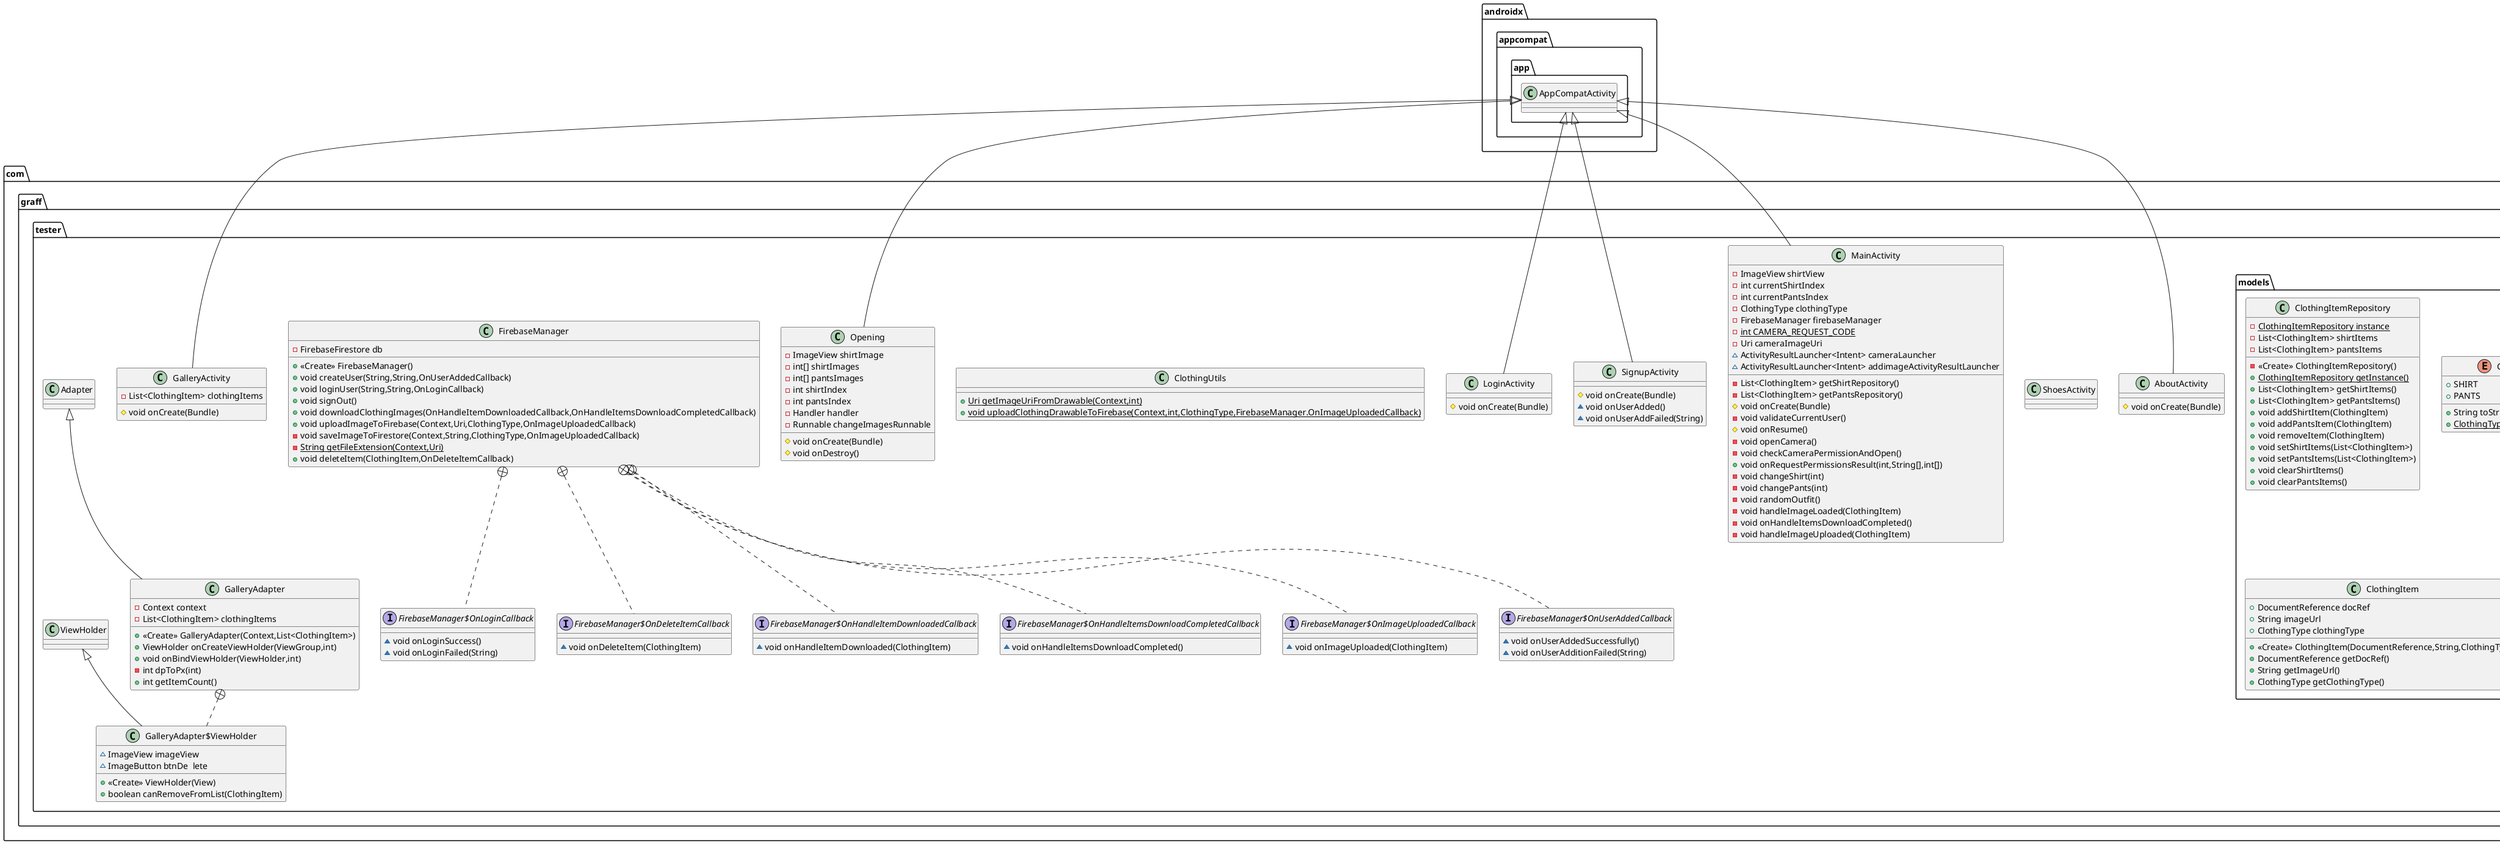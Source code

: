 @startuml
class com.graff.tester.AboutActivity {
# void onCreate(Bundle)
}

class com.graff.tester.models.ClothingItemRepository {
- {static} ClothingItemRepository instance
- List<ClothingItem> shirtItems
- List<ClothingItem> pantsItems
- <<Create>> ClothingItemRepository()
+ {static} ClothingItemRepository getInstance()
+ List<ClothingItem> getShirtItems()
+ List<ClothingItem> getPantsItems()
+ void addShirtItem(ClothingItem)
+ void addPantsItem(ClothingItem)
+ void removeItem(ClothingItem)
+ void setShirtItems(List<ClothingItem>)
+ void setPantsItems(List<ClothingItem>)
+ void clearShirtItems()
+ void clearPantsItems()
}


class com.graff.tester.GalleryAdapter {
- Context context
- List<ClothingItem> clothingItems
+ <<Create>> GalleryAdapter(Context,List<ClothingItem>)
+ ViewHolder onCreateViewHolder(ViewGroup,int)
+ void onBindViewHolder(ViewHolder,int)
- int dpToPx(int)
+ int getItemCount()
}


class com.graff.tester.GalleryAdapter$ViewHolder {
~ ImageView imageView
~ ImageButton btnDe  lete
+ <<Create>> ViewHolder(View)
+ boolean canRemoveFromList(ClothingItem)
}


class com.graff.tester.ShoesActivity {
}
class com.graff.tester.MainActivity {
- ImageView shirtView
- int currentShirtIndex
- int currentPantsIndex
- ClothingType clothingType
- FirebaseManager firebaseManager
- {static} int CAMERA_REQUEST_CODE
- Uri cameraImageUri
~ ActivityResultLauncher<Intent> cameraLauncher
~ ActivityResultLauncher<Intent> addimageActivityResultLauncher
- List<ClothingItem> getShirtRepository()
- List<ClothingItem> getPantsRepository()
# void onCreate(Bundle)
- void validateCurrentUser()
# void onResume()
- void openCamera()
- void checkCameraPermissionAndOpen()
+ void onRequestPermissionsResult(int,String[],int[])
- void changeShirt(int)
- void changePants(int)
- void randomOutfit()
- void handleImageLoaded(ClothingItem)
- void onHandleItemsDownloadCompleted()
- void handleImageUploaded(ClothingItem)
}


enum com.graff.tester.models.ClothingType {
+  SHIRT
+  PANTS
+ String toString()
+ {static} ClothingType fromString(String)
}


class com.graff.tester.SignupActivity {
# void onCreate(Bundle)
~ void onUserAdded()
~ void onUserAddFailed(String)
}

class com.graff.tester.LoginActivity {
# void onCreate(Bundle)
}

class com.graff.tester.ClothingUtils {
+ {static} Uri getImageUriFromDrawable(Context,int)
+ {static} void uploadClothingDrawableToFirebase(Context,int,ClothingType,FirebaseManager.OnImageUploadedCallback)
}

class com.graff.tester.Opening {
- ImageView shirtImage
- int[] shirtImages
- int[] pantsImages
- int shirtIndex
- int pantsIndex
- Handler handler
- Runnable changeImagesRunnable
# void onCreate(Bundle)
# void onDestroy()
}


class com.graff.tester.models.ClothingItem {
+ DocumentReference docRef
+ String imageUrl
+ ClothingType clothingType
+ <<Create>> ClothingItem(DocumentReference,String,ClothingType)
+ DocumentReference getDocRef()
+ String getImageUrl()
+ ClothingType getClothingType()
}


class com.graff.tester.FirebaseManager {
- FirebaseFirestore db
+ <<Create>> FirebaseManager()
+ void createUser(String,String,OnUserAddedCallback)
+ void loginUser(String,String,OnLoginCallback)
+ void signOut()
+ void downloadClothingImages(OnHandleItemDownloadedCallback,OnHandleItemsDownloadCompletedCallback)
+ void uploadImageToFirebase(Context,Uri,ClothingType,OnImageUploadedCallback)
- void saveImageToFirestore(Context,String,ClothingType,OnImageUploadedCallback)
- {static} String getFileExtension(Context,Uri)
+ void deleteItem(ClothingItem,OnDeleteItemCallback)
}


interface com.graff.tester.FirebaseManager$OnLoginCallback {
~ void onLoginSuccess()
~ void onLoginFailed(String)
}

interface com.graff.tester.FirebaseManager$OnDeleteItemCallback {
~ void onDeleteItem(ClothingItem)
}

interface com.graff.tester.FirebaseManager$OnHandleItemDownloadedCallback {
~ void onHandleItemDownloaded(ClothingItem)
}

interface com.graff.tester.FirebaseManager$OnHandleItemsDownloadCompletedCallback {
~ void onHandleItemsDownloadCompleted()
}

interface com.graff.tester.FirebaseManager$OnImageUploadedCallback {
~ void onImageUploaded(ClothingItem)
}

interface com.graff.tester.FirebaseManager$OnUserAddedCallback {
~ void onUserAddedSuccessfully()
~ void onUserAdditionFailed(String)
}

class com.graff.tester.GalleryActivity {
- List<ClothingItem> clothingItems
# void onCreate(Bundle)
}




androidx.appcompat.app.AppCompatActivity <|-- com.graff.tester.AboutActivity
com.graff.tester.Adapter <|-- com.graff.tester.GalleryAdapter
com.graff.tester.GalleryAdapter +.. com.graff.tester.GalleryAdapter$ViewHolder
com.graff.tester.ViewHolder <|-- com.graff.tester.GalleryAdapter$ViewHolder
androidx.appcompat.app.AppCompatActivity <|-- com.graff.tester.MainActivity
androidx.appcompat.app.AppCompatActivity <|-- com.graff.tester.SignupActivity
androidx.appcompat.app.AppCompatActivity <|-- com.graff.tester.LoginActivity
androidx.appcompat.app.AppCompatActivity <|-- com.graff.tester.Opening
com.graff.tester.FirebaseManager +.. com.graff.tester.FirebaseManager$OnLoginCallback
com.graff.tester.FirebaseManager +.. com.graff.tester.FirebaseManager$OnDeleteItemCallback
com.graff.tester.FirebaseManager +.. com.graff.tester.FirebaseManager$OnHandleItemDownloadedCallback
com.graff.tester.FirebaseManager +.. com.graff.tester.FirebaseManager$OnHandleItemsDownloadCompletedCallback
com.graff.tester.FirebaseManager +.. com.graff.tester.FirebaseManager$OnImageUploadedCallback
com.graff.tester.FirebaseManager +.. com.graff.tester.FirebaseManager$OnUserAddedCallback
androidx.appcompat.app.AppCompatActivity <|-- com.graff.tester.GalleryActivity
@enduml